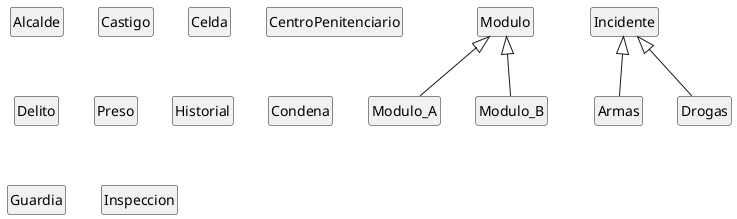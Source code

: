 @startuml
hide empty fields 
hide empty attributes 
hide empty methods
hide empty members
hide circle

class Alcalde
class Castigo
class Celda
class CentroPenitenciario
class Modulo
class Modulo_A extends Modulo
class Modulo_B extends Modulo
class Delito
class Preso
class Historial
class Condena
class Guardia
class Inspeccion
class Incidente
class Armas extends Incidente
class Drogas extends Incidente

@enduml
